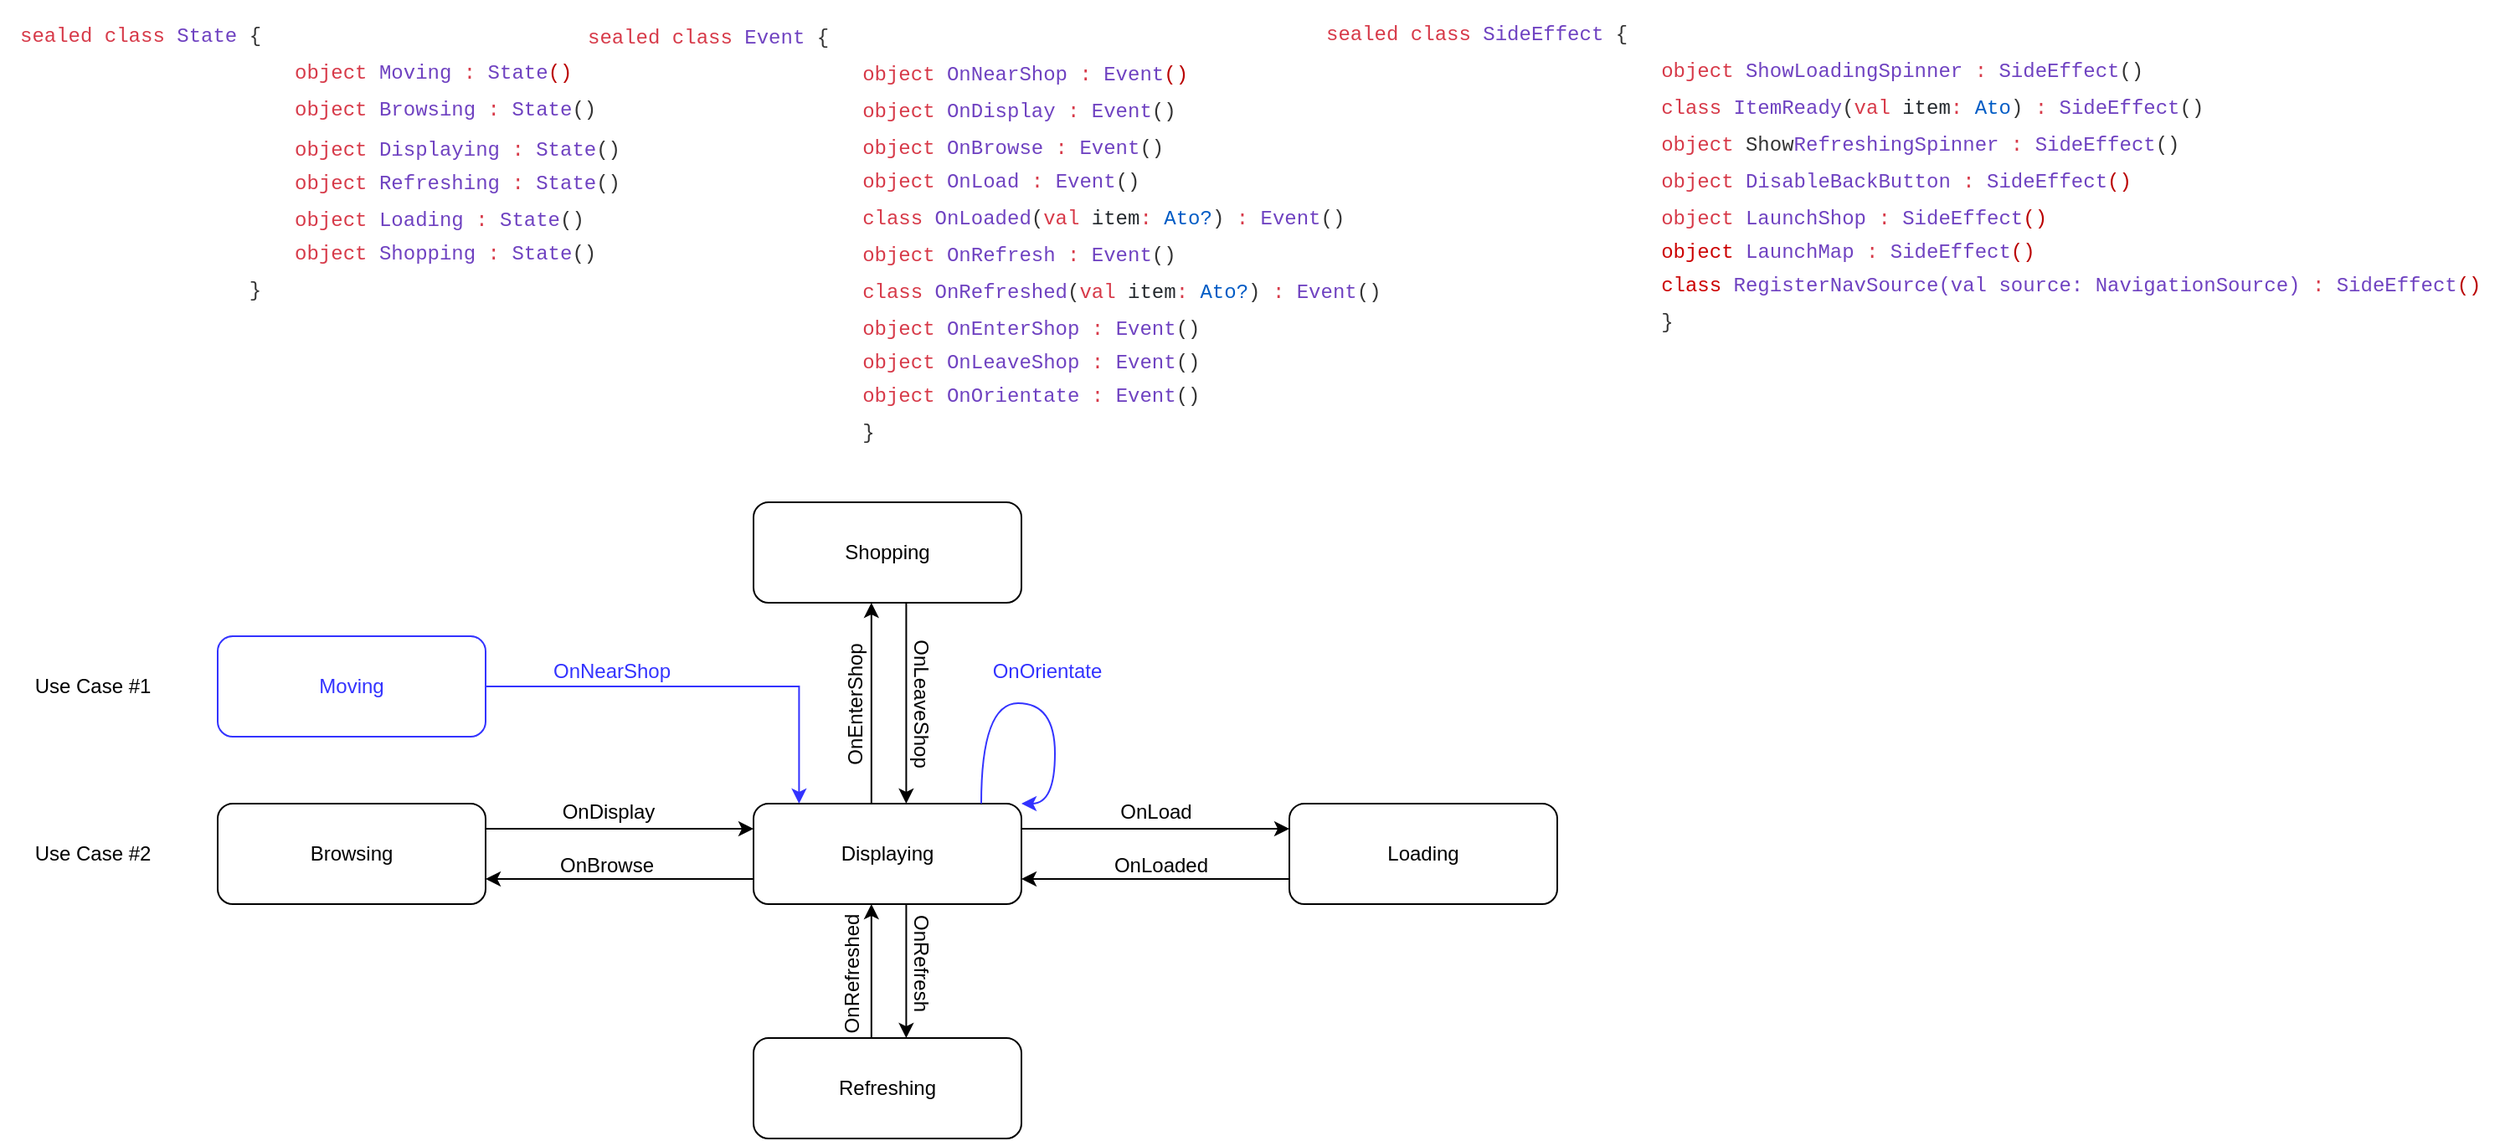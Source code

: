 <mxfile version="20.7.4" type="device"><diagram id="WcX4Ee_7H9HBR1NyKvqO" name="ItemDetails"><mxGraphModel dx="1418" dy="692" grid="1" gridSize="10" guides="1" tooltips="1" connect="1" arrows="1" fold="1" page="1" pageScale="1" pageWidth="1169" pageHeight="827" math="0" shadow="0"><root><mxCell id="0"/><mxCell id="1" parent="0"/><mxCell id="Ij5EKnr_j2hDHvzwk6an-17" style="edgeStyle=orthogonalEdgeStyle;rounded=0;orthogonalLoop=1;jettySize=auto;html=1;exitX=1;exitY=0.25;exitDx=0;exitDy=0;entryX=0;entryY=0.25;entryDx=0;entryDy=0;" parent="1" source="Ij5EKnr_j2hDHvzwk6an-3" target="Ij5EKnr_j2hDHvzwk6an-15" edge="1"><mxGeometry relative="1" as="geometry"/></mxCell><mxCell id="Ij5EKnr_j2hDHvzwk6an-34" style="edgeStyle=orthogonalEdgeStyle;rounded=0;orthogonalLoop=1;jettySize=auto;html=1;exitX=0;exitY=0.75;exitDx=0;exitDy=0;entryX=1;entryY=0.75;entryDx=0;entryDy=0;strokeColor=#000000;startArrow=none;" parent="1" source="Ij5EKnr_j2hDHvzwk6an-3" target="Ij5EKnr_j2hDHvzwk6an-5" edge="1"><mxGeometry relative="1" as="geometry"><mxPoint x="355" y="592.5" as="sourcePoint"/></mxGeometry></mxCell><mxCell id="Ij5EKnr_j2hDHvzwk6an-92" style="edgeStyle=orthogonalEdgeStyle;rounded=0;orthogonalLoop=1;jettySize=auto;html=1;exitX=0.57;exitY=1;exitDx=0;exitDy=0;exitPerimeter=0;entryX=0.57;entryY=0;entryDx=0;entryDy=0;entryPerimeter=0;strokeColor=#000000;fontColor=#CC0000;" parent="1" source="Ij5EKnr_j2hDHvzwk6an-3" target="Ij5EKnr_j2hDHvzwk6an-90" edge="1"><mxGeometry relative="1" as="geometry"/></mxCell><mxCell id="Ij5EKnr_j2hDHvzwk6an-3" value="Displaying" style="rounded=1;whiteSpace=wrap;html=1;points=[[0,0,0,0,0],[0,0.25,0,0,0],[0,0.5,0,0,0],[0,0.75,0,0,0],[0,1,0,0,0],[0.17,0,0,0,0],[0.17,1,0,0,0],[0.31,0,0,0,0],[0.31,1,0,0,0],[0.44,0,0,0,0],[0.44,1,0,0,0],[0.57,0,0,0,0],[0.57,1,0,0,0],[0.72,0,0,0,0],[0.72,1,0,0,0],[0.85,0,0,0,0],[0.85,1,0,0,0],[1,0,0,0,0],[1,0.25,0,0,0],[1,0.5,0,0,0],[1,0.75,0,0,0],[1,1,0,0,0]];" parent="1" vertex="1"><mxGeometry x="480" y="540" width="160" height="60" as="geometry"/></mxCell><mxCell id="Ij5EKnr_j2hDHvzwk6an-11" style="edgeStyle=orthogonalEdgeStyle;rounded=0;orthogonalLoop=1;jettySize=auto;html=1;exitX=1;exitY=0.5;exitDx=0;exitDy=0;entryX=0.17;entryY=0;entryDx=0;entryDy=0;entryPerimeter=0;strokeColor=#3333FF;" parent="1" source="Ij5EKnr_j2hDHvzwk6an-4" target="Ij5EKnr_j2hDHvzwk6an-3" edge="1"><mxGeometry relative="1" as="geometry"/></mxCell><mxCell id="Ij5EKnr_j2hDHvzwk6an-4" value="&lt;font color=&quot;#3333ff&quot;&gt;Moving&lt;/font&gt;" style="rounded=1;whiteSpace=wrap;html=1;strokeColor=#3333FF;" parent="1" vertex="1"><mxGeometry x="160" y="440" width="160" height="60" as="geometry"/></mxCell><mxCell id="Ij5EKnr_j2hDHvzwk6an-8" style="edgeStyle=orthogonalEdgeStyle;rounded=0;orthogonalLoop=1;jettySize=auto;html=1;exitX=1;exitY=0.25;exitDx=0;exitDy=0;entryX=0;entryY=0.25;entryDx=0;entryDy=0;" parent="1" source="Ij5EKnr_j2hDHvzwk6an-5" target="Ij5EKnr_j2hDHvzwk6an-3" edge="1"><mxGeometry relative="1" as="geometry"/></mxCell><mxCell id="Ij5EKnr_j2hDHvzwk6an-5" value="Browsing" style="rounded=1;whiteSpace=wrap;html=1;" parent="1" vertex="1"><mxGeometry x="160" y="540" width="160" height="60" as="geometry"/></mxCell><mxCell id="Ij5EKnr_j2hDHvzwk6an-9" value="OnDisplay" style="text;html=1;align=center;verticalAlign=middle;resizable=0;points=[];autosize=1;strokeColor=none;fillColor=none;" parent="1" vertex="1"><mxGeometry x="353" y="530" width="80" height="30" as="geometry"/></mxCell><mxCell id="Ij5EKnr_j2hDHvzwk6an-12" value="&lt;font color=&quot;#3333ff&quot;&gt;OnNearShop&lt;/font&gt;" style="text;html=1;align=center;verticalAlign=middle;resizable=0;points=[];autosize=1;strokeColor=none;fillColor=none;" parent="1" vertex="1"><mxGeometry x="350" y="446" width="90" height="30" as="geometry"/></mxCell><mxCell id="Ij5EKnr_j2hDHvzwk6an-21" style="edgeStyle=orthogonalEdgeStyle;rounded=0;orthogonalLoop=1;jettySize=auto;html=1;exitX=0;exitY=0.75;exitDx=0;exitDy=0;entryX=1;entryY=0.75;entryDx=0;entryDy=0;" parent="1" source="Ij5EKnr_j2hDHvzwk6an-15" target="Ij5EKnr_j2hDHvzwk6an-3" edge="1"><mxGeometry relative="1" as="geometry"/></mxCell><mxCell id="Ij5EKnr_j2hDHvzwk6an-15" value="Loading" style="rounded=1;whiteSpace=wrap;html=1;" parent="1" vertex="1"><mxGeometry x="800" y="540" width="160" height="60" as="geometry"/></mxCell><mxCell id="Ij5EKnr_j2hDHvzwk6an-37" value="OnBrowse" style="text;html=1;align=center;verticalAlign=middle;resizable=0;points=[];autosize=1;strokeColor=none;fillColor=none;" parent="1" vertex="1"><mxGeometry x="352" y="562" width="80" height="30" as="geometry"/></mxCell><mxCell id="Ij5EKnr_j2hDHvzwk6an-42" value="OnLoaded" style="text;html=1;align=center;verticalAlign=middle;resizable=0;points=[];autosize=1;strokeColor=none;fillColor=none;" parent="1" vertex="1"><mxGeometry x="683" y="562" width="80" height="30" as="geometry"/></mxCell><mxCell id="Ij5EKnr_j2hDHvzwk6an-44" value="OnLoad" style="text;html=1;align=center;verticalAlign=middle;resizable=0;points=[];autosize=1;strokeColor=none;fillColor=none;" parent="1" vertex="1"><mxGeometry x="685" y="530" width="70" height="30" as="geometry"/></mxCell><mxCell id="Ij5EKnr_j2hDHvzwk6an-46" value="OnRefresh" style="text;html=1;align=center;verticalAlign=middle;resizable=0;points=[];autosize=1;strokeColor=none;fillColor=none;rotation=90;" parent="1" vertex="1"><mxGeometry x="540" y="620" width="80" height="30" as="geometry"/></mxCell><mxCell id="Ij5EKnr_j2hDHvzwk6an-47" value="OnRefreshed" style="text;html=1;align=center;verticalAlign=middle;resizable=0;points=[];autosize=1;strokeColor=none;fillColor=none;rotation=-90;" parent="1" vertex="1"><mxGeometry x="494" y="627" width="90" height="30" as="geometry"/></mxCell><mxCell id="Ij5EKnr_j2hDHvzwk6an-62" value="Use Case #1" style="text;html=1;align=center;verticalAlign=middle;resizable=0;points=[];autosize=1;strokeColor=none;fillColor=none;" parent="1" vertex="1"><mxGeometry x="40" y="455" width="90" height="30" as="geometry"/></mxCell><mxCell id="Ij5EKnr_j2hDHvzwk6an-63" value="Use Case #2" style="text;html=1;align=center;verticalAlign=middle;resizable=0;points=[];autosize=1;strokeColor=none;fillColor=none;" parent="1" vertex="1"><mxGeometry x="40" y="555" width="90" height="30" as="geometry"/></mxCell><mxCell id="Ij5EKnr_j2hDHvzwk6an-67" value="&lt;table style=&quot;padding: 0px; margin: 0px; font-family: ui-monospace, SFMono-Regular, &amp;quot;SF Mono&amp;quot;, Menlo, Consolas, &amp;quot;Liberation Mono&amp;quot;, monospace; font-size: 12px; font-weight: 400; line-height: 1.4; color: rgb(51, 51, 51); background: var(--color-canvas-default); border: 0px; border-collapse: collapse; font-style: normal; font-variant-ligatures: normal; font-variant-caps: normal; letter-spacing: normal; orphans: 2; text-align: left; text-transform: none; widows: 2; word-spacing: 0px; -webkit-text-stroke-width: 0px; text-decoration-thickness: initial; text-decoration-style: initial; text-decoration-color: initial;&quot; data-tagsearch-path=&quot;State.kt&quot; data-tagsearch-lang=&quot;Kotlin&quot; data-paste-markdown-skip=&quot;&quot; data-tab-size=&quot;8&quot; class=&quot;highlight tab-size js-file-line-container js-code-nav-container js-tagsearch-file&quot; data-hpc=&quot;&quot;&gt;&lt;tbody&gt;&lt;tr&gt;&lt;td style=&quot;position: relative; line-height: 20px; vertical-align: top; display: table-cell; overflow: visible; font-family: ui-monospace, SFMono-Regular, &amp;quot;SF Mono&amp;quot;, Menlo, Consolas, &amp;quot;Liberation Mono&amp;quot;, monospace; font-size: 12px; overflow-wrap: anywhere; text-align: left; background: rgba(0, 0, 0, 0); border: 0px; padding-top: 4px; padding-right: 10px !important; padding-left: 10px !important; padding-bottom: 1px !important;&quot; class=&quot;blob-code blob-code-inner js-file-line&quot; id=&quot;file-state-kt-LC1&quot;&gt;&lt;span style=&quot;color: rgb(215, 58, 73); background-color: rgb(255, 255, 255);&quot; class=&quot;pl-k&quot;&gt;sealed class&lt;/span&gt;&lt;span style=&quot;color: rgb(31, 35, 40); background-color: rgb(255, 255, 255);&quot;&gt; &lt;/span&gt;&lt;span style=&quot;color: rgb(111, 66, 193); background-color: rgb(255, 255, 255);&quot; class=&quot;pl-en&quot;&gt;State&amp;nbsp;&lt;/span&gt;&lt;span style=&quot;color: var(--color-fg-default);&quot;&gt;{&lt;/span&gt;&lt;/td&gt;&lt;/tr&gt;&lt;tr style=&quot;background-color: transparent;&quot;&gt;&lt;td style=&quot;position: relative; width: 6.6px; min-width: inherit; font-family: ui-monospace, SFMono-Regular, &amp;quot;SF Mono&amp;quot;, Menlo, Consolas, &amp;quot;Liberation Mono&amp;quot;, monospace; font-size: 12px; line-height: 20px; color: var(--color-fg-subtle); text-align: right; vertical-align: top; cursor: pointer; user-select: none; background: rgba(0, 0, 0, 0); padding: 1px 10px !important;&quot; data-line-number=&quot;2&quot; class=&quot;blob-num js-line-number js-code-nav-line-number js-blob-rnum&quot; id=&quot;file-state-kt-L2&quot;&gt;&lt;/td&gt;&lt;td style=&quot;position: relative; line-height: 20px; vertical-align: top; display: table-cell; overflow: visible; font-family: ui-monospace, SFMono-Regular, &amp;quot;SF Mono&amp;quot;, Menlo, Consolas, &amp;quot;Liberation Mono&amp;quot;, monospace; font-size: 12px; overflow-wrap: anywhere; text-align: left; background: rgba(0, 0, 0, 0); border: 0px; padding: 1px 10px !important;&quot; class=&quot;blob-code blob-code-inner js-file-line&quot; id=&quot;file-state-kt-LC2&quot;&gt;&lt;span style=&quot;color: var(--color-fg-default);&quot;&gt;    &lt;span style=&quot;color: rgb(215, 58, 73);&quot; class=&quot;pl-k&quot;&gt;object&lt;/span&gt;&amp;nbsp;&lt;/span&gt;&lt;font color=&quot;#6f42c1&quot;&gt;Moving&amp;nbsp;&lt;/font&gt;&lt;span style=&quot;color: rgb(215, 58, 73);&quot; class=&quot;pl-k&quot;&gt;:&lt;/span&gt; &lt;span style=&quot;color: rgb(111, 66, 193);&quot; class=&quot;pl-en&quot;&gt;State&lt;/span&gt;&lt;font color=&quot;rgba(0, 0, 0, 0)&quot;&gt;()&lt;/font&gt;&lt;/td&gt;&lt;/tr&gt;&lt;tr&gt;&lt;td style=&quot;position: relative; width: 6.6px; min-width: inherit; font-family: ui-monospace, SFMono-Regular, &amp;quot;SF Mono&amp;quot;, Menlo, Consolas, &amp;quot;Liberation Mono&amp;quot;, monospace; font-size: 12px; line-height: 20px; color: var(--color-fg-subtle); text-align: right; vertical-align: top; cursor: pointer; user-select: none; background: rgba(0, 0, 0, 0); padding: 1px 10px !important;&quot; data-line-number=&quot;3&quot; class=&quot;blob-num js-line-number js-code-nav-line-number js-blob-rnum&quot; id=&quot;file-state-kt-L3&quot;&gt;&lt;/td&gt;&lt;td style=&quot;position: relative; line-height: 20px; vertical-align: top; display: table-cell; overflow: visible; font-family: ui-monospace, SFMono-Regular, &amp;quot;SF Mono&amp;quot;, Menlo, Consolas, &amp;quot;Liberation Mono&amp;quot;, monospace; font-size: 12px; overflow-wrap: anywhere; text-align: left; background: rgba(0, 0, 0, 0); border: 0px; padding: 1px 10px !important;&quot; class=&quot;blob-code blob-code-inner js-file-line&quot; id=&quot;file-state-kt-LC3&quot;&gt;&lt;span style=&quot;color: var(--color-fg-default);&quot;&gt;    &lt;span style=&quot;color: rgb(215, 58, 73);&quot; class=&quot;pl-k&quot;&gt;object&lt;/span&gt;&amp;nbsp;&lt;/span&gt;&lt;font color=&quot;#6f42c1&quot;&gt;Browsing&amp;nbsp;&lt;/font&gt;&lt;span style=&quot;border-color: var(--border-color); color: rgb(215, 58, 73);&quot; class=&quot;pl-k&quot;&gt;:&lt;/span&gt;&amp;nbsp;&lt;span style=&quot;border-color: var(--border-color); color: rgb(111, 66, 193);&quot; class=&quot;pl-en&quot;&gt;State&lt;/span&gt;()&lt;/td&gt;&lt;/tr&gt;&lt;tr style=&quot;background-color: transparent;&quot;&gt;&lt;td style=&quot;position: relative; width: 6.6px; min-width: inherit; font-family: ui-monospace, SFMono-Regular, &amp;quot;SF Mono&amp;quot;, Menlo, Consolas, &amp;quot;Liberation Mono&amp;quot;, monospace; font-size: 12px; line-height: 20px; color: var(--color-fg-subtle); text-align: right; vertical-align: top; cursor: pointer; user-select: none; background: rgba(0, 0, 0, 0); padding: 1px 10px !important;&quot; data-line-number=&quot;4&quot; class=&quot;blob-num js-line-number js-code-nav-line-number js-blob-rnum&quot; id=&quot;file-state-kt-L4&quot;&gt;&lt;/td&gt;&lt;td style=&quot;position: relative; line-height: 20px; vertical-align: top; display: table-cell; overflow: visible; font-family: ui-monospace, SFMono-Regular, &amp;quot;SF Mono&amp;quot;, Menlo, Consolas, &amp;quot;Liberation Mono&amp;quot;, monospace; font-size: 12px; overflow-wrap: anywhere; text-align: left; background: rgba(0, 0, 0, 0); border: 0px; padding: 1px 10px !important;&quot; class=&quot;blob-code blob-code-inner js-file-line&quot; id=&quot;file-state-kt-LC4&quot;&gt;&lt;/td&gt;&lt;/tr&gt;&lt;tr&gt;&lt;td style=&quot;position: relative; width: 6.6px; min-width: inherit; font-family: ui-monospace, SFMono-Regular, &amp;quot;SF Mono&amp;quot;, Menlo, Consolas, &amp;quot;Liberation Mono&amp;quot;, monospace; font-size: 12px; line-height: 20px; color: var(--color-fg-subtle); text-align: right; vertical-align: top; cursor: pointer; user-select: none; background: rgba(0, 0, 0, 0); padding: 1px 10px !important;&quot; data-line-number=&quot;5&quot; class=&quot;blob-num js-line-number js-code-nav-line-number js-blob-rnum&quot; id=&quot;file-state-kt-L5&quot;&gt;&lt;/td&gt;&lt;td style=&quot;position: relative; line-height: 20px; vertical-align: top; display: table-cell; overflow: visible; font-family: ui-monospace, SFMono-Regular, &amp;quot;SF Mono&amp;quot;, Menlo, Consolas, &amp;quot;Liberation Mono&amp;quot;, monospace; font-size: 12px; overflow-wrap: anywhere; text-align: left; background: rgba(0, 0, 0, 0); border: 0px; padding: 1px 10px !important;&quot; class=&quot;blob-code blob-code-inner js-file-line&quot; id=&quot;file-state-kt-LC5&quot;&gt;&lt;span style=&quot;color: var(--color-fg-default);&quot;&gt;&lt;span style=&quot;color: rgb(215, 58, 73);&quot; class=&quot;pl-k&quot;&gt;object&lt;/span&gt;&amp;nbsp;&lt;/span&gt;&lt;font color=&quot;#6f42c1&quot;&gt;Displaying&lt;/font&gt;&amp;nbsp;&lt;span style=&quot;border-color: var(--border-color); color: rgb(215, 58, 73);&quot; class=&quot;pl-k&quot;&gt;:&lt;/span&gt;&amp;nbsp;&lt;span style=&quot;border-color: var(--border-color); color: rgb(111, 66, 193);&quot; class=&quot;pl-en&quot;&gt;State&lt;/span&gt;()&lt;font color=&quot;rgba(0, 0, 0, 0)&quot;&gt;&lt;br&gt;&lt;/font&gt;&lt;span style=&quot;border-color: var(--border-color); color: rgb(215, 58, 73);&quot; class=&quot;pl-k&quot;&gt;object&lt;/span&gt;&amp;nbsp;&lt;font style=&quot;border-color: var(--border-color);&quot; color=&quot;#6f42c1&quot;&gt;Refreshing&lt;/font&gt;&amp;nbsp;&lt;span style=&quot;border-color: var(--border-color); color: rgb(215, 58, 73);&quot; class=&quot;pl-k&quot;&gt;:&lt;/span&gt;&amp;nbsp;&lt;span style=&quot;border-color: var(--border-color); color: rgb(111, 66, 193);&quot; class=&quot;pl-en&quot;&gt;State&lt;/span&gt;()&lt;font color=&quot;rgba(0, 0, 0, 0)&quot;&gt;&lt;br&gt;&lt;/font&gt;&lt;/td&gt;&lt;/tr&gt;&lt;tr style=&quot;background-color: transparent;&quot;&gt;&lt;td style=&quot;position: relative; width: 6.6px; min-width: inherit; font-family: ui-monospace, SFMono-Regular, &amp;quot;SF Mono&amp;quot;, Menlo, Consolas, &amp;quot;Liberation Mono&amp;quot;, monospace; font-size: 12px; line-height: 20px; color: var(--color-fg-subtle); text-align: right; vertical-align: top; cursor: pointer; user-select: none; background: rgba(0, 0, 0, 0); padding: 1px 10px !important;&quot; data-line-number=&quot;6&quot; class=&quot;blob-num js-line-number js-code-nav-line-number js-blob-rnum&quot; id=&quot;file-state-kt-L6&quot;&gt;&lt;/td&gt;&lt;td style=&quot;position: relative; line-height: 20px; vertical-align: top; display: table-cell; overflow: visible; font-family: ui-monospace, SFMono-Regular, &amp;quot;SF Mono&amp;quot;, Menlo, Consolas, &amp;quot;Liberation Mono&amp;quot;, monospace; font-size: 12px; overflow-wrap: anywhere; text-align: left; background: rgba(0, 0, 0, 0); border: 0px; padding: 1px 10px !important;&quot; class=&quot;blob-code blob-code-inner js-file-line&quot; id=&quot;file-state-kt-LC6&quot;&gt;    &lt;span style=&quot;&quot; class=&quot;pl-k&quot;&gt;&lt;font color=&quot;#d73a49&quot;&gt;object&lt;/font&gt;&lt;span style=&quot;color: rgb(51, 51, 51);&quot;&gt;&amp;nbsp;&lt;/span&gt;&lt;span style=&quot;color: rgb(111, 66, 193); border-color: var(--border-color);&quot; class=&quot;pl-en&quot;&gt;Loading&lt;/span&gt;&lt;span style=&quot;color: rgb(51, 51, 51);&quot;&gt;&amp;nbsp;&lt;/span&gt;&lt;span style=&quot;color: rgb(215, 58, 73); border-color: var(--border-color);&quot; class=&quot;pl-k&quot;&gt;:&lt;/span&gt;&lt;span style=&quot;color: rgb(51, 51, 51);&quot;&gt;&amp;nbsp;&lt;/span&gt;&lt;span style=&quot;color: rgb(111, 66, 193); border-color: var(--border-color);&quot; class=&quot;pl-en&quot;&gt;State&lt;/span&gt;&lt;span style=&quot;color: rgb(51, 51, 51);&quot;&gt;()&lt;br&gt;&lt;/span&gt;&lt;font color=&quot;#d73a49&quot;&gt;object&lt;/font&gt;&lt;span style=&quot;color: rgb(51, 51, 51);&quot;&gt;&amp;nbsp;&lt;/span&gt;&lt;font color=&quot;#6f42c1&quot;&gt;Shopping&amp;nbsp;&lt;/font&gt;&lt;span style=&quot;color: rgb(215, 58, 73); border-color: var(--border-color);&quot; class=&quot;pl-k&quot;&gt;:&lt;/span&gt;&lt;span style=&quot;color: rgb(51, 51, 51);&quot;&gt;&amp;nbsp;&lt;/span&gt;&lt;span style=&quot;color: rgb(111, 66, 193); border-color: var(--border-color);&quot; class=&quot;pl-en&quot;&gt;State&lt;/span&gt;&lt;span style=&quot;color: rgb(51, 51, 51);&quot;&gt;()&lt;/span&gt;&lt;br&gt;&lt;/span&gt;&lt;/td&gt;&lt;/tr&gt;&lt;tr&gt;&lt;td style=&quot;position: relative; width: 6.6px; min-width: inherit; font-family: ui-monospace, SFMono-Regular, &amp;quot;SF Mono&amp;quot;, Menlo, Consolas, &amp;quot;Liberation Mono&amp;quot;, monospace; font-size: 12px; line-height: 20px; color: var(--color-fg-subtle); text-align: right; vertical-align: top; cursor: pointer; user-select: none; background: rgba(0, 0, 0, 0); padding: 1px 10px !important;&quot; data-line-number=&quot;7&quot; class=&quot;blob-num js-line-number js-code-nav-line-number js-blob-rnum&quot; id=&quot;file-state-kt-L7&quot;&gt;}&lt;/td&gt;&lt;td style=&quot;position: relative; line-height: 20px; vertical-align: top; display: table-cell; overflow: visible; font-family: ui-monospace, SFMono-Regular, &amp;quot;SF Mono&amp;quot;, Menlo, Consolas, &amp;quot;Liberation Mono&amp;quot;, monospace; font-size: 12px; color: var(--color-fg-default); overflow-wrap: anywhere; text-align: left; background: rgba(0, 0, 0, 0); border: 0px; padding: 1px 10px !important;&quot; class=&quot;blob-code blob-code-inner js-file-line&quot; id=&quot;file-state-kt-LC7&quot;&gt;&lt;br&gt;&lt;/td&gt;&lt;/tr&gt;&lt;/tbody&gt;&lt;/table&gt;" style="text;html=1;" parent="1" vertex="1"><mxGeometry x="30" y="61" width="380" height="209" as="geometry"/></mxCell><mxCell id="Ij5EKnr_j2hDHvzwk6an-76" value="&lt;table style=&quot;padding: 0px; margin: 0px; font-family: ui-monospace, SFMono-Regular, &amp;quot;SF Mono&amp;quot;, Menlo, Consolas, &amp;quot;Liberation Mono&amp;quot;, monospace; font-size: 12px; font-weight: 400; line-height: 1.4; color: rgb(51, 51, 51); background: var(--color-canvas-default); border: 0px; border-collapse: collapse; font-style: normal; font-variant-ligatures: normal; font-variant-caps: normal; letter-spacing: normal; orphans: 2; text-align: left; text-transform: none; widows: 2; word-spacing: 0px; -webkit-text-stroke-width: 0px; text-decoration-thickness: initial; text-decoration-style: initial; text-decoration-color: initial;&quot; data-tagsearch-path=&quot;Events.kt&quot; data-tagsearch-lang=&quot;Kotlin&quot; data-paste-markdown-skip=&quot;&quot; data-tab-size=&quot;8&quot; class=&quot;highlight tab-size js-file-line-container js-code-nav-container js-tagsearch-file&quot; data-hpc=&quot;&quot;&gt;&lt;tbody&gt;&lt;tr&gt;&lt;td style=&quot;position: relative; line-height: 20px; vertical-align: top; display: table-cell; overflow: visible; font-family: ui-monospace, SFMono-Regular, &amp;quot;SF Mono&amp;quot;, Menlo, Consolas, &amp;quot;Liberation Mono&amp;quot;, monospace; font-size: 12px; color: var(--color-fg-default); overflow-wrap: anywhere; text-align: left; background: rgba(0, 0, 0, 0); border: 0px; padding-top: 4px; padding-right: 10px !important; padding-left: 10px !important; padding-bottom: 1px !important;&quot; class=&quot;blob-code blob-code-inner js-file-line&quot; id=&quot;file-events-kt-LC1&quot;&gt;&lt;span style=&quot;color: rgb(215, 58, 73);&quot; class=&quot;pl-k&quot;&gt;sealed&lt;/span&gt; &lt;span style=&quot;color: rgb(215, 58, 73);&quot; class=&quot;pl-k&quot;&gt;class&lt;/span&gt; &lt;span style=&quot;color: rgb(111, 66, 193);&quot; class=&quot;pl-en&quot;&gt;Event&lt;/span&gt; {&lt;/td&gt;&lt;/tr&gt;&lt;tr style=&quot;background-color: transparent;&quot;&gt;&lt;td style=&quot;position: relative; width: 6.6px; min-width: inherit; font-family: ui-monospace, SFMono-Regular, &amp;quot;SF Mono&amp;quot;, Menlo, Consolas, &amp;quot;Liberation Mono&amp;quot;, monospace; font-size: 12px; line-height: 20px; color: var(--color-fg-subtle); text-align: right; vertical-align: top; cursor: pointer; user-select: none; background: rgba(0, 0, 0, 0); padding: 1px 10px !important;&quot; data-line-number=&quot;2&quot; class=&quot;blob-num js-line-number js-code-nav-line-number js-blob-rnum&quot; id=&quot;file-events-kt-L2&quot;&gt;&lt;/td&gt;&lt;td style=&quot;position: relative; line-height: 20px; vertical-align: top; display: table-cell; overflow: visible; font-family: ui-monospace, SFMono-Regular, &amp;quot;SF Mono&amp;quot;, Menlo, Consolas, &amp;quot;Liberation Mono&amp;quot;, monospace; font-size: 12px; overflow-wrap: anywhere; text-align: left; background: rgba(0, 0, 0, 0); border: 0px; padding: 1px 10px !important;&quot; class=&quot;blob-code blob-code-inner js-file-line&quot; id=&quot;file-events-kt-LC2&quot;&gt;&lt;span style=&quot;color: var(--color-fg-default);&quot;&gt;    &lt;span style=&quot;color: rgb(215, 58, 73);&quot; class=&quot;pl-k&quot;&gt;object&lt;/span&gt;&amp;nbsp;&lt;/span&gt;&lt;font color=&quot;#6f42c1&quot;&gt;OnNearShop&amp;nbsp;&lt;/font&gt;&lt;span style=&quot;color: rgb(215, 58, 73);&quot; class=&quot;pl-k&quot;&gt;:&lt;/span&gt; &lt;span style=&quot;color: rgb(111, 66, 193);&quot; class=&quot;pl-en&quot;&gt;Event&lt;/span&gt;&lt;font color=&quot;rgba(0, 0, 0, 0)&quot;&gt;() &lt;/font&gt;&lt;/td&gt;&lt;/tr&gt;&lt;tr&gt;&lt;td style=&quot;position: relative; width: 6.6px; min-width: inherit; font-family: ui-monospace, SFMono-Regular, &amp;quot;SF Mono&amp;quot;, Menlo, Consolas, &amp;quot;Liberation Mono&amp;quot;, monospace; font-size: 12px; line-height: 20px; color: var(--color-fg-subtle); text-align: right; vertical-align: top; cursor: pointer; user-select: none; background: rgba(0, 0, 0, 0); padding: 1px 10px !important;&quot; data-line-number=&quot;3&quot; class=&quot;blob-num js-line-number js-code-nav-line-number js-blob-rnum&quot; id=&quot;file-events-kt-L3&quot;&gt;&lt;/td&gt;&lt;td style=&quot;position: relative; line-height: 20px; vertical-align: top; display: table-cell; overflow: visible; font-family: ui-monospace, SFMono-Regular, &amp;quot;SF Mono&amp;quot;, Menlo, Consolas, &amp;quot;Liberation Mono&amp;quot;, monospace; font-size: 12px; overflow-wrap: anywhere; text-align: left; background: rgba(0, 0, 0, 0); border: 0px; padding: 1px 10px !important;&quot; class=&quot;blob-code blob-code-inner js-file-line&quot; id=&quot;file-events-kt-LC3&quot;&gt;&lt;span style=&quot;&quot; class=&quot;pl-en&quot;&gt;&lt;font color=&quot;#d73a49&quot;&gt;object&amp;nbsp;&lt;/font&gt;&lt;/span&gt;&lt;span style=&quot;color: rgb(111, 66, 193);&quot; class=&quot;pl-en&quot;&gt;OnDisplay&lt;/span&gt;&amp;nbsp;&lt;span style=&quot;border-color: var(--border-color); color: rgb(215, 58, 73);&quot; class=&quot;pl-k&quot;&gt;:&lt;/span&gt;&amp;nbsp;&lt;span style=&quot;border-color: var(--border-color); color: rgb(111, 66, 193);&quot; class=&quot;pl-en&quot;&gt;Event&lt;/span&gt;()&lt;/td&gt;&lt;/tr&gt;&lt;tr style=&quot;background-color: transparent;&quot;&gt;&lt;td style=&quot;position: relative; width: 6.6px; min-width: inherit; font-family: ui-monospace, SFMono-Regular, &amp;quot;SF Mono&amp;quot;, Menlo, Consolas, &amp;quot;Liberation Mono&amp;quot;, monospace; font-size: 12px; line-height: 20px; color: var(--color-fg-subtle); text-align: right; vertical-align: top; cursor: pointer; user-select: none; background: rgba(0, 0, 0, 0); padding: 1px 10px !important;&quot; data-line-number=&quot;4&quot; class=&quot;blob-num js-line-number js-code-nav-line-number js-blob-rnum&quot; id=&quot;file-events-kt-L4&quot;&gt;&lt;/td&gt;&lt;td style=&quot;position: relative; line-height: 20px; vertical-align: top; display: table-cell; overflow: visible; font-family: ui-monospace, SFMono-Regular, &amp;quot;SF Mono&amp;quot;, Menlo, Consolas, &amp;quot;Liberation Mono&amp;quot;, monospace; font-size: 12px; color: var(--color-fg-default); overflow-wrap: anywhere; text-align: left; background: rgba(0, 0, 0, 0); border: 0px; padding: 1px 10px !important;&quot; class=&quot;blob-code blob-code-inner js-file-line&quot; id=&quot;file-events-kt-LC4&quot;&gt;    &lt;span style=&quot;color: rgb(215, 58, 73);&quot; class=&quot;pl-k&quot;&gt;object&lt;span style=&quot;border-color: var(--border-color); color: rgb(51, 51, 51);&quot;&gt;&amp;nbsp;&lt;/span&gt;&lt;span style=&quot;border-color: var(--border-color); color: rgb(111, 66, 193);&quot; class=&quot;pl-en&quot;&gt;OnBrowse&lt;/span&gt;&lt;span style=&quot;border-color: var(--border-color); color: rgb(51, 51, 51);&quot;&gt;&amp;nbsp;&lt;/span&gt;&lt;span style=&quot;border-color: var(--border-color);&quot; class=&quot;pl-k&quot;&gt;:&lt;/span&gt;&lt;span style=&quot;border-color: var(--border-color); color: rgb(51, 51, 51);&quot;&gt;&amp;nbsp;&lt;/span&gt;&lt;span style=&quot;border-color: var(--border-color); color: rgb(111, 66, 193);&quot; class=&quot;pl-en&quot;&gt;Event&lt;/span&gt;&lt;span style=&quot;border-color: var(--border-color); color: rgb(51, 51, 51);&quot;&gt;()&lt;/span&gt;&lt;br&gt;object&lt;/span&gt; &lt;span style=&quot;color: rgb(111, 66, 193);&quot; class=&quot;pl-en&quot;&gt;OnLoad&lt;/span&gt; &lt;span style=&quot;color: rgb(215, 58, 73);&quot; class=&quot;pl-k&quot;&gt;:&lt;/span&gt; &lt;span style=&quot;color: rgb(111, 66, 193);&quot; class=&quot;pl-en&quot;&gt;Event&lt;/span&gt;()  &lt;/td&gt;&lt;/tr&gt;&lt;tr&gt;&lt;td style=&quot;position: relative; width: 6.6px; min-width: inherit; font-family: ui-monospace, SFMono-Regular, &amp;quot;SF Mono&amp;quot;, Menlo, Consolas, &amp;quot;Liberation Mono&amp;quot;, monospace; font-size: 12px; line-height: 20px; color: var(--color-fg-subtle); text-align: right; vertical-align: top; cursor: pointer; user-select: none; background: rgba(0, 0, 0, 0); padding: 1px 10px !important;&quot; data-line-number=&quot;5&quot; class=&quot;blob-num js-line-number js-code-nav-line-number js-blob-rnum&quot; id=&quot;file-events-kt-L5&quot;&gt;&lt;/td&gt;&lt;td style=&quot;position: relative; line-height: 20px; vertical-align: top; display: table-cell; overflow: visible; font-family: ui-monospace, SFMono-Regular, &amp;quot;SF Mono&amp;quot;, Menlo, Consolas, &amp;quot;Liberation Mono&amp;quot;, monospace; font-size: 12px; overflow-wrap: anywhere; text-align: left; background: rgba(0, 0, 0, 0); border: 0px; padding: 1px 10px !important; color: var(--color-fg-default);&quot; class=&quot;blob-code blob-code-inner js-file-line&quot; id=&quot;file-events-kt-LC5&quot;&gt;    &lt;span style=&quot;color: rgb(215, 58, 73);&quot; class=&quot;pl-k&quot;&gt;class&lt;/span&gt; &lt;span style=&quot;color: rgb(111, 66, 193);&quot; class=&quot;pl-en&quot;&gt;OnLoaded&lt;/span&gt;(&lt;span style=&quot;border-color: var(--border-color); color: rgb(215, 58, 73);&quot; class=&quot;pl-k&quot;&gt;val&lt;/span&gt;&amp;nbsp;&lt;span style=&quot;border-color: var(--border-color); color: rgb(36, 41, 46);&quot; class=&quot;pl-smi&quot;&gt;item&lt;/span&gt;&lt;span style=&quot;border-color: var(--border-color); color: rgb(215, 58, 73);&quot; class=&quot;pl-k&quot;&gt;:&lt;/span&gt;&amp;nbsp;&lt;span style=&quot;border-color: var(--border-color); color: rgb(0, 92, 197);&quot; class=&quot;pl-c1&quot;&gt;Ato?&lt;/span&gt;)&amp;nbsp;&lt;span style=&quot;border-color: var(--border-color); color: rgb(215, 58, 73);&quot; class=&quot;pl-k&quot;&gt;:&lt;/span&gt;&amp;nbsp;&lt;span style=&quot;border-color: var(--border-color); color: rgb(111, 66, 193);&quot; class=&quot;pl-en&quot;&gt;Event&lt;/span&gt;()&lt;/td&gt;&lt;/tr&gt;&lt;tr style=&quot;background-color: transparent;&quot;&gt;&lt;td style=&quot;position: relative; width: 6.6px; min-width: inherit; font-family: ui-monospace, SFMono-Regular, &amp;quot;SF Mono&amp;quot;, Menlo, Consolas, &amp;quot;Liberation Mono&amp;quot;, monospace; font-size: 12px; line-height: 20px; color: var(--color-fg-subtle); text-align: right; vertical-align: top; cursor: pointer; user-select: none; background: rgba(0, 0, 0, 0); padding: 1px 10px !important;&quot; data-line-number=&quot;6&quot; class=&quot;blob-num js-line-number js-code-nav-line-number js-blob-rnum&quot; id=&quot;file-events-kt-L6&quot;&gt;&lt;/td&gt;&lt;td style=&quot;position: relative; line-height: 20px; vertical-align: top; display: table-cell; overflow: visible; font-family: ui-monospace, SFMono-Regular, &amp;quot;SF Mono&amp;quot;, Menlo, Consolas, &amp;quot;Liberation Mono&amp;quot;, monospace; font-size: 12px; color: var(--color-fg-default); overflow-wrap: anywhere; text-align: left; background: rgba(0, 0, 0, 0); border: 0px; padding: 1px 10px !important;&quot; class=&quot;blob-code blob-code-inner js-file-line&quot; id=&quot;file-events-kt-LC6&quot;&gt;    &lt;span style=&quot;color: rgb(215, 58, 73);&quot; class=&quot;pl-k&quot;&gt;object&lt;/span&gt; &lt;span style=&quot;color: rgb(111, 66, 193);&quot; class=&quot;pl-en&quot;&gt;OnRefresh&lt;/span&gt;&amp;nbsp;&lt;span style=&quot;border-color: var(--border-color); color: rgb(215, 58, 73);&quot; class=&quot;pl-k&quot;&gt;:&lt;/span&gt;&amp;nbsp;&lt;span style=&quot;border-color: var(--border-color); color: rgb(111, 66, 193);&quot; class=&quot;pl-en&quot;&gt;Event&lt;/span&gt;()&lt;/td&gt;&lt;/tr&gt;&lt;tr&gt;&lt;td style=&quot;position: relative; width: 6.6px; min-width: inherit; font-family: ui-monospace, SFMono-Regular, &amp;quot;SF Mono&amp;quot;, Menlo, Consolas, &amp;quot;Liberation Mono&amp;quot;, monospace; font-size: 12px; line-height: 20px; color: var(--color-fg-subtle); text-align: right; vertical-align: top; cursor: pointer; user-select: none; background: rgba(0, 0, 0, 0); padding: 1px 10px !important;&quot; data-line-number=&quot;7&quot; class=&quot;blob-num js-line-number js-code-nav-line-number js-blob-rnum&quot; id=&quot;file-events-kt-L7&quot;&gt;&lt;/td&gt;&lt;td style=&quot;position: relative; line-height: 20px; vertical-align: top; display: table-cell; overflow: visible; font-family: ui-monospace, SFMono-Regular, &amp;quot;SF Mono&amp;quot;, Menlo, Consolas, &amp;quot;Liberation Mono&amp;quot;, monospace; font-size: 12px; color: var(--color-fg-default); overflow-wrap: anywhere; text-align: left; background: rgba(0, 0, 0, 0); border: 0px; padding: 1px 10px !important;&quot; class=&quot;blob-code blob-code-inner js-file-line&quot; id=&quot;file-events-kt-LC7&quot;&gt;    &lt;span style=&quot;color: rgb(215, 58, 73);&quot; class=&quot;pl-k&quot;&gt;class&lt;/span&gt; &lt;span style=&quot;color: rgb(111, 66, 193);&quot; class=&quot;pl-en&quot;&gt;OnRefreshed&lt;/span&gt;(&lt;span style=&quot;border-color: var(--border-color); color: rgb(215, 58, 73);&quot; class=&quot;pl-k&quot;&gt;val&lt;/span&gt;&amp;nbsp;&lt;span style=&quot;border-color: var(--border-color); color: rgb(36, 41, 46);&quot; class=&quot;pl-smi&quot;&gt;item&lt;/span&gt;&lt;span style=&quot;border-color: var(--border-color); color: rgb(215, 58, 73);&quot; class=&quot;pl-k&quot;&gt;:&lt;/span&gt;&amp;nbsp;&lt;span style=&quot;border-color: var(--border-color); color: rgb(0, 92, 197);&quot; class=&quot;pl-c1&quot;&gt;Ato?&lt;/span&gt;)&amp;nbsp;&lt;span style=&quot;border-color: var(--border-color); color: rgb(215, 58, 73);&quot; class=&quot;pl-k&quot;&gt;:&lt;/span&gt;&amp;nbsp;&lt;span style=&quot;border-color: var(--border-color); color: rgb(111, 66, 193);&quot; class=&quot;pl-en&quot;&gt;Event&lt;/span&gt;()&lt;/td&gt;&lt;/tr&gt;&lt;tr style=&quot;background-color: transparent;&quot;&gt;&lt;td style=&quot;position: relative; width: 6.6px; min-width: inherit; font-family: ui-monospace, SFMono-Regular, &amp;quot;SF Mono&amp;quot;, Menlo, Consolas, &amp;quot;Liberation Mono&amp;quot;, monospace; font-size: 12px; line-height: 20px; color: var(--color-fg-subtle); text-align: right; vertical-align: top; cursor: pointer; user-select: none; background: rgba(0, 0, 0, 0); padding: 1px 10px !important;&quot; data-line-number=&quot;8&quot; class=&quot;blob-num js-line-number js-code-nav-line-number js-blob-rnum&quot; id=&quot;file-events-kt-L8&quot;&gt;&lt;/td&gt;&lt;td style=&quot;position: relative; line-height: 20px; vertical-align: top; display: table-cell; overflow: visible; font-family: ui-monospace, SFMono-Regular, &amp;quot;SF Mono&amp;quot;, Menlo, Consolas, &amp;quot;Liberation Mono&amp;quot;, monospace; font-size: 12px; overflow-wrap: anywhere; text-align: left; background: rgba(0, 0, 0, 0); border: 0px; padding: 1px 10px !important;&quot; class=&quot;blob-code blob-code-inner js-file-line&quot; id=&quot;file-events-kt-LC8&quot;&gt;&lt;span style=&quot;color: rgb(215, 58, 73);&quot; class=&quot;pl-k&quot;&gt;object&lt;span style=&quot;border-color: var(--border-color); color: rgb(51, 51, 51);&quot;&gt;&amp;nbsp;&lt;/span&gt;&lt;span style=&quot;border-color: var(--border-color); color: rgb(111, 66, 193);&quot; class=&quot;pl-en&quot;&gt;OnEnterShop&lt;/span&gt;&lt;span style=&quot;border-color: var(--border-color); color: rgb(51, 51, 51);&quot;&gt;&amp;nbsp;&lt;/span&gt;&lt;span style=&quot;border-color: var(--border-color);&quot; class=&quot;pl-k&quot;&gt;:&lt;/span&gt;&lt;span style=&quot;border-color: var(--border-color); color: rgb(51, 51, 51);&quot;&gt;&amp;nbsp;&lt;/span&gt;&lt;span style=&quot;border-color: var(--border-color); color: rgb(111, 66, 193);&quot; class=&quot;pl-en&quot;&gt;Event&lt;/span&gt;&lt;span style=&quot;border-color: var(--border-color); color: rgb(51, 51, 51);&quot;&gt;()&lt;br style=&quot;border-color: var(--border-color);&quot;&gt;&lt;/span&gt;object&lt;span style=&quot;border-color: var(--border-color); color: rgb(51, 51, 51);&quot;&gt;&amp;nbsp;&lt;/span&gt;&lt;span style=&quot;border-color: var(--border-color); color: rgb(111, 66, 193);&quot; class=&quot;pl-en&quot;&gt;OnLeaveShop&lt;/span&gt;&lt;span style=&quot;border-color: var(--border-color); color: rgb(51, 51, 51);&quot;&gt;&amp;nbsp;&lt;/span&gt;&lt;span style=&quot;border-color: var(--border-color);&quot; class=&quot;pl-k&quot;&gt;:&lt;/span&gt;&lt;span style=&quot;border-color: var(--border-color); color: rgb(51, 51, 51);&quot;&gt;&amp;nbsp;&lt;/span&gt;&lt;span style=&quot;border-color: var(--border-color); color: rgb(111, 66, 193);&quot; class=&quot;pl-en&quot;&gt;Event&lt;/span&gt;&lt;span style=&quot;border-color: var(--border-color); color: rgb(51, 51, 51);&quot;&gt;()&lt;br style=&quot;border-color: var(--border-color);&quot;&gt;&lt;/span&gt;object&lt;span style=&quot;border-color: var(--border-color); color: rgb(51, 51, 51);&quot;&gt;&amp;nbsp;&lt;/span&gt;&lt;span style=&quot;border-color: var(--border-color); color: rgb(111, 66, 193);&quot; class=&quot;pl-en&quot;&gt;OnOrientate&lt;/span&gt;&lt;span style=&quot;border-color: var(--border-color); color: rgb(51, 51, 51);&quot;&gt;&amp;nbsp;&lt;/span&gt;&lt;span style=&quot;border-color: var(--border-color);&quot; class=&quot;pl-k&quot;&gt;:&lt;/span&gt;&lt;span style=&quot;border-color: var(--border-color); color: rgb(51, 51, 51);&quot;&gt;&amp;nbsp;&lt;/span&gt;&lt;span style=&quot;border-color: var(--border-color); color: rgb(111, 66, 193);&quot; class=&quot;pl-en&quot;&gt;Event&lt;/span&gt;&lt;span style=&quot;border-color: var(--border-color); color: rgb(51, 51, 51);&quot;&gt;()&lt;/span&gt;&lt;br&gt;&lt;/span&gt;&lt;/td&gt;&lt;/tr&gt;&lt;tr&gt;&lt;td style=&quot;position: relative; width: 6.6px; min-width: inherit; font-family: ui-monospace, SFMono-Regular, &amp;quot;SF Mono&amp;quot;, Menlo, Consolas, &amp;quot;Liberation Mono&amp;quot;, monospace; font-size: 12px; line-height: 20px; color: var(--color-fg-subtle); text-align: right; vertical-align: top; cursor: pointer; user-select: none; background: rgba(0, 0, 0, 0); padding: 1px 10px !important;&quot; data-line-number=&quot;9&quot; class=&quot;blob-num js-line-number js-code-nav-line-number js-blob-rnum&quot; id=&quot;file-events-kt-L9&quot;&gt;&lt;/td&gt;&lt;td style=&quot;position: relative; line-height: 20px; vertical-align: top; display: table-cell; overflow: visible; font-family: ui-monospace, SFMono-Regular, &amp;quot;SF Mono&amp;quot;, Menlo, Consolas, &amp;quot;Liberation Mono&amp;quot;, monospace; font-size: 12px; color: var(--color-fg-default); overflow-wrap: anywhere; text-align: left; background: rgba(0, 0, 0, 0); border: 0px; padding: 1px 10px !important;&quot; class=&quot;blob-code blob-code-inner js-file-line&quot; id=&quot;file-events-kt-LC9&quot;&gt;}&lt;/td&gt;&lt;/tr&gt;&lt;/tbody&gt;&lt;/table&gt;" style="text;html=1;" parent="1" vertex="1"><mxGeometry x="369" y="62" width="480" height="278" as="geometry"/></mxCell><mxCell id="Ij5EKnr_j2hDHvzwk6an-77" value="&lt;table style=&quot;padding: 0px; margin: 0px; font-family: ui-monospace, SFMono-Regular, &amp;quot;SF Mono&amp;quot;, Menlo, Consolas, &amp;quot;Liberation Mono&amp;quot;, monospace; font-size: 12px; font-weight: 400; line-height: 1.4; color: rgb(51, 51, 51); background: var(--color-canvas-default); border: 0px; border-collapse: collapse; font-style: normal; font-variant-ligatures: normal; font-variant-caps: normal; letter-spacing: normal; orphans: 2; text-align: left; text-transform: none; widows: 2; word-spacing: 0px; -webkit-text-stroke-width: 0px; text-decoration-thickness: initial; text-decoration-style: initial; text-decoration-color: initial;&quot; data-tagsearch-path=&quot;SideEffect.kt&quot; data-tagsearch-lang=&quot;Kotlin&quot; data-paste-markdown-skip=&quot;&quot; data-tab-size=&quot;8&quot; class=&quot;highlight tab-size js-file-line-container js-code-nav-container js-tagsearch-file&quot; data-hpc=&quot;&quot;&gt;&lt;tbody&gt;&lt;tr&gt;&lt;td style=&quot;position: relative; line-height: 20px; vertical-align: top; display: table-cell; overflow: visible; font-family: ui-monospace, SFMono-Regular, &amp;quot;SF Mono&amp;quot;, Menlo, Consolas, &amp;quot;Liberation Mono&amp;quot;, monospace; font-size: 12px; color: var(--color-fg-default); overflow-wrap: anywhere; text-align: left; background: rgba(0, 0, 0, 0); border: 0px; padding-top: 4px; padding-right: 10px !important; padding-left: 10px !important; padding-bottom: 1px !important;&quot; class=&quot;blob-code blob-code-inner js-file-line&quot; id=&quot;file-sideeffect-kt-LC1&quot;&gt;&lt;span style=&quot;color: rgb(215, 58, 73);&quot; class=&quot;pl-k&quot;&gt;sealed&lt;/span&gt; &lt;span style=&quot;color: rgb(215, 58, 73);&quot; class=&quot;pl-k&quot;&gt;class&lt;/span&gt; &lt;span style=&quot;color: rgb(111, 66, 193);&quot; class=&quot;pl-en&quot;&gt;SideEffect&lt;/span&gt; {&lt;/td&gt;&lt;/tr&gt;&lt;tr style=&quot;background-color: transparent;&quot;&gt;&lt;td style=&quot;position: relative; width: 6.6px; min-width: inherit; font-family: ui-monospace, SFMono-Regular, &amp;quot;SF Mono&amp;quot;, Menlo, Consolas, &amp;quot;Liberation Mono&amp;quot;, monospace; font-size: 12px; line-height: 20px; color: var(--color-fg-subtle); text-align: right; vertical-align: top; cursor: pointer; user-select: none; background: rgba(0, 0, 0, 0); padding: 1px 10px !important;&quot; data-line-number=&quot;2&quot; class=&quot;blob-num js-line-number js-code-nav-line-number js-blob-rnum&quot; id=&quot;file-sideeffect-kt-L2&quot;&gt;&lt;/td&gt;&lt;td style=&quot;position: relative; line-height: 20px; vertical-align: top; display: table-cell; overflow: visible; font-family: ui-monospace, SFMono-Regular, &amp;quot;SF Mono&amp;quot;, Menlo, Consolas, &amp;quot;Liberation Mono&amp;quot;, monospace; font-size: 12px; color: var(--color-fg-default); overflow-wrap: anywhere; text-align: left; background: rgba(0, 0, 0, 0); border: 0px; padding: 1px 10px !important;&quot; class=&quot;blob-code blob-code-inner js-file-line&quot; id=&quot;file-sideeffect-kt-LC2&quot;&gt;    &lt;span style=&quot;color: rgb(215, 58, 73);&quot; class=&quot;pl-k&quot;&gt;object&lt;/span&gt; &lt;span style=&quot;color: rgb(111, 66, 193);&quot; class=&quot;pl-en&quot;&gt;ShowLoadingSpinner&lt;/span&gt;&amp;nbsp;&lt;span style=&quot;color: rgb(215, 58, 73);&quot; class=&quot;pl-k&quot;&gt;:&lt;/span&gt; &lt;span style=&quot;color: rgb(111, 66, 193);&quot; class=&quot;pl-en&quot;&gt;SideEffect&lt;/span&gt;()&lt;/td&gt;&lt;/tr&gt;&lt;tr&gt;&lt;td style=&quot;position: relative; width: 6.6px; min-width: inherit; font-family: ui-monospace, SFMono-Regular, &amp;quot;SF Mono&amp;quot;, Menlo, Consolas, &amp;quot;Liberation Mono&amp;quot;, monospace; font-size: 12px; line-height: 20px; color: var(--color-fg-subtle); text-align: right; vertical-align: top; cursor: pointer; user-select: none; background: rgba(0, 0, 0, 0); padding: 1px 10px !important;&quot; data-line-number=&quot;3&quot; class=&quot;blob-num js-line-number js-code-nav-line-number js-blob-rnum&quot; id=&quot;file-sideeffect-kt-L3&quot;&gt;&lt;/td&gt;&lt;td style=&quot;position: relative; line-height: 20px; vertical-align: top; display: table-cell; overflow: visible; font-family: ui-monospace, SFMono-Regular, &amp;quot;SF Mono&amp;quot;, Menlo, Consolas, &amp;quot;Liberation Mono&amp;quot;, monospace; font-size: 12px; color: var(--color-fg-default); overflow-wrap: anywhere; text-align: left; background: rgba(0, 0, 0, 0); border: 0px; padding: 1px 10px !important;&quot; class=&quot;blob-code blob-code-inner js-file-line&quot; id=&quot;file-sideeffect-kt-LC3&quot;&gt;    &lt;span style=&quot;color: rgb(215, 58, 73);&quot; class=&quot;pl-k&quot;&gt;class&lt;/span&gt; &lt;span style=&quot;color: rgb(111, 66, 193);&quot; class=&quot;pl-en&quot;&gt;ItemReady&lt;/span&gt;(&lt;span style=&quot;color: rgb(215, 58, 73);&quot; class=&quot;pl-k&quot;&gt;val&lt;/span&gt; &lt;span style=&quot;color: rgb(36, 41, 46);&quot; class=&quot;pl-smi&quot;&gt;item&lt;/span&gt;&lt;span style=&quot;color: rgb(215, 58, 73);&quot; class=&quot;pl-k&quot;&gt;:&lt;/span&gt; &lt;span style=&quot;color: rgb(0, 92, 197);&quot; class=&quot;pl-c1&quot;&gt;Ato&lt;/span&gt;)&amp;nbsp;&lt;span style=&quot;border-color: var(--border-color); color: rgb(215, 58, 73);&quot; class=&quot;pl-k&quot;&gt;:&lt;/span&gt;&amp;nbsp;&lt;span style=&quot;border-color: var(--border-color); color: rgb(111, 66, 193);&quot; class=&quot;pl-en&quot;&gt;SideEffect&lt;/span&gt;()&lt;/td&gt;&lt;/tr&gt;&lt;tr style=&quot;background-color: transparent;&quot;&gt;&lt;td style=&quot;position: relative; width: 6.6px; min-width: inherit; font-family: ui-monospace, SFMono-Regular, &amp;quot;SF Mono&amp;quot;, Menlo, Consolas, &amp;quot;Liberation Mono&amp;quot;, monospace; font-size: 12px; line-height: 20px; color: var(--color-fg-subtle); text-align: right; vertical-align: top; cursor: pointer; user-select: none; background: rgba(0, 0, 0, 0); padding: 1px 10px !important;&quot; data-line-number=&quot;4&quot; class=&quot;blob-num js-line-number js-code-nav-line-number js-blob-rnum&quot; id=&quot;file-sideeffect-kt-L4&quot;&gt;&lt;/td&gt;&lt;td style=&quot;position: relative; line-height: 20px; vertical-align: top; display: table-cell; overflow: visible; font-family: ui-monospace, SFMono-Regular, &amp;quot;SF Mono&amp;quot;, Menlo, Consolas, &amp;quot;Liberation Mono&amp;quot;, monospace; font-size: 12px; color: var(--color-fg-default); overflow-wrap: anywhere; text-align: left; background: rgba(0, 0, 0, 0); border: 0px; padding: 1px 10px !important;&quot; class=&quot;blob-code blob-code-inner js-file-line&quot; id=&quot;file-sideeffect-kt-LC4&quot;&gt;    &lt;span style=&quot;color: rgb(215, 58, 73);&quot; class=&quot;pl-k&quot;&gt;object&lt;/span&gt;&amp;nbsp;Show&lt;span style=&quot;color: rgb(111, 66, 193);&quot; class=&quot;pl-en&quot;&gt;RefreshingSpinner&amp;nbsp;&lt;/span&gt;&lt;span style=&quot;color: rgb(215, 58, 73);&quot; class=&quot;pl-k&quot;&gt;:&lt;/span&gt; &lt;span style=&quot;color: rgb(111, 66, 193);&quot; class=&quot;pl-en&quot;&gt;SideEffect&lt;/span&gt;()&lt;/td&gt;&lt;/tr&gt;&lt;tr&gt;&lt;td style=&quot;position: relative; width: 6.6px; min-width: inherit; font-family: ui-monospace, SFMono-Regular, &amp;quot;SF Mono&amp;quot;, Menlo, Consolas, &amp;quot;Liberation Mono&amp;quot;, monospace; font-size: 12px; line-height: 20px; color: var(--color-fg-subtle); text-align: right; vertical-align: top; cursor: pointer; user-select: none; background: rgba(0, 0, 0, 0); padding: 1px 10px !important;&quot; data-line-number=&quot;5&quot; class=&quot;blob-num js-line-number js-code-nav-line-number js-blob-rnum&quot; id=&quot;file-sideeffect-kt-L5&quot;&gt;&lt;/td&gt;&lt;td style=&quot;position: relative; line-height: 20px; vertical-align: top; display: table-cell; overflow: visible; font-family: ui-monospace, SFMono-Regular, &amp;quot;SF Mono&amp;quot;, Menlo, Consolas, &amp;quot;Liberation Mono&amp;quot;, monospace; font-size: 12px; overflow-wrap: anywhere; text-align: left; background: rgba(0, 0, 0, 0); border: 0px; padding: 1px 10px !important;&quot; class=&quot;blob-code blob-code-inner js-file-line&quot; id=&quot;file-sideeffect-kt-LC5&quot;&gt;    &lt;span style=&quot;color: rgb(215, 58, 73);&quot; class=&quot;pl-k&quot;&gt;object&lt;/span&gt; &lt;span style=&quot;color: rgb(111, 66, 193);&quot; class=&quot;pl-en&quot;&gt;DisableBackButton&lt;/span&gt; &lt;span style=&quot;color: rgb(215, 58, 73);&quot; class=&quot;pl-k&quot;&gt;:&lt;/span&gt; &lt;span style=&quot;color: rgb(111, 66, 193);&quot; class=&quot;pl-en&quot;&gt;SideEffect&lt;/span&gt;&lt;font color=&quot;rgba(0, 0, 0, 0)&quot;&gt;()&lt;/font&gt;&lt;br&gt;&lt;/td&gt;&lt;/tr&gt;&lt;tr style=&quot;background-color: transparent;&quot;&gt;&lt;td style=&quot;position: relative; width: 6.6px; min-width: inherit; font-family: ui-monospace, SFMono-Regular, &amp;quot;SF Mono&amp;quot;, Menlo, Consolas, &amp;quot;Liberation Mono&amp;quot;, monospace; font-size: 12px; line-height: 20px; color: var(--color-fg-subtle); text-align: right; vertical-align: top; cursor: pointer; user-select: none; background: rgba(0, 0, 0, 0); padding: 1px 10px !important;&quot; data-line-number=&quot;6&quot; class=&quot;blob-num js-line-number js-code-nav-line-number js-blob-rnum&quot; id=&quot;file-sideeffect-kt-L6&quot;&gt;&lt;/td&gt;&lt;td style=&quot;position: relative; line-height: 20px; vertical-align: top; display: table-cell; overflow: visible; font-family: ui-monospace, SFMono-Regular, &amp;quot;SF Mono&amp;quot;, Menlo, Consolas, &amp;quot;Liberation Mono&amp;quot;, monospace; font-size: 12px; overflow-wrap: anywhere; text-align: left; background: rgba(0, 0, 0, 0); border: 0px; padding: 1px 10px !important;&quot; class=&quot;blob-code blob-code-inner js-file-line&quot; id=&quot;file-sideeffect-kt-LC6&quot;&gt;    &lt;span style=&quot;color: rgb(215, 58, 73);&quot; class=&quot;pl-k&quot;&gt;object&lt;/span&gt; &lt;span style=&quot;color: rgb(111, 66, 193);&quot; class=&quot;pl-en&quot;&gt;LaunchShop&amp;nbsp;&lt;/span&gt;&lt;span style=&quot;color: rgb(215, 58, 73);&quot; class=&quot;pl-k&quot;&gt;:&lt;/span&gt; &lt;span style=&quot;color: rgb(111, 66, 193);&quot; class=&quot;pl-en&quot;&gt;SideEffect&lt;/span&gt;&lt;font color=&quot;rgba(0, 0, 0, 0)&quot;&gt;()&lt;/font&gt;&lt;br&gt;&lt;span style=&quot;border-color: var(--border-color);&quot; class=&quot;pl-en&quot;&gt;&lt;font color=&quot;#cc0000&quot;&gt;object&amp;nbsp;&lt;/font&gt;&lt;span style=&quot;color: rgb(111, 66, 193); border-color: var(--border-color);&quot; class=&quot;pl-en&quot;&gt;L&lt;/span&gt;&lt;font color=&quot;#6f42c1&quot;&gt;aunchMap&amp;nbsp;&lt;/font&gt;&lt;/span&gt;&lt;span style=&quot;color: rgb(215, 58, 73); border-color: var(--border-color);&quot; class=&quot;pl-k&quot;&gt;:&lt;/span&gt;&lt;font color=&quot;rgba(0, 0, 0, 0)&quot;&gt;&amp;nbsp;&lt;/font&gt;&lt;span style=&quot;color: rgb(111, 66, 193); border-color: var(--border-color);&quot; class=&quot;pl-en&quot;&gt;SideEffect&lt;/span&gt;&lt;font color=&quot;rgba(0, 0, 0, 0)&quot;&gt;()&lt;br&gt;&lt;/font&gt;&lt;font style=&quot;border-color: var(--border-color);&quot; color=&quot;#cc0000&quot;&gt;class&amp;nbsp;&lt;/font&gt;&lt;font color=&quot;#6f42c1&quot; style=&quot;border-color: var(--border-color);&quot;&gt;RegisterNavSource(val source: NavigationSource)&amp;nbsp;&lt;/font&gt;&lt;span style=&quot;border-color: var(--border-color); color: rgb(215, 58, 73);&quot; class=&quot;pl-k&quot;&gt;:&lt;/span&gt;&lt;font style=&quot;border-color: var(--border-color);&quot; color=&quot;rgba(0, 0, 0, 0)&quot;&gt;&amp;nbsp;&lt;/font&gt;&lt;span style=&quot;border-color: var(--border-color); color: rgb(111, 66, 193);&quot; class=&quot;pl-en&quot;&gt;SideEffect&lt;/span&gt;&lt;font style=&quot;border-color: var(--border-color);&quot; color=&quot;rgba(0, 0, 0, 0)&quot;&gt;()&lt;/font&gt;&lt;br&gt;&lt;/td&gt;&lt;/tr&gt;&lt;tr&gt;&lt;td style=&quot;position: relative; width: 6.6px; min-width: inherit; font-family: ui-monospace, SFMono-Regular, &amp;quot;SF Mono&amp;quot;, Menlo, Consolas, &amp;quot;Liberation Mono&amp;quot;, monospace; font-size: 12px; line-height: 20px; color: var(--color-fg-subtle); text-align: right; vertical-align: top; cursor: pointer; user-select: none; background: rgba(0, 0, 0, 0); padding: 1px 10px !important;&quot; data-line-number=&quot;7&quot; class=&quot;blob-num js-line-number js-code-nav-line-number js-blob-rnum&quot; id=&quot;file-sideeffect-kt-L7&quot;&gt;&lt;br&gt;&lt;/td&gt;&lt;td style=&quot;position: relative; line-height: 20px; vertical-align: top; display: table-cell; overflow: visible; font-family: ui-monospace, SFMono-Regular, &amp;quot;SF Mono&amp;quot;, Menlo, Consolas, &amp;quot;Liberation Mono&amp;quot;, monospace; font-size: 12px; color: var(--color-fg-default); overflow-wrap: anywhere; text-align: left; background: rgba(0, 0, 0, 0); border: 0px; padding: 1px 10px !important;&quot; class=&quot;blob-code blob-code-inner js-file-line&quot; id=&quot;file-sideeffect-kt-LC7&quot;&gt;}&lt;/td&gt;&lt;/tr&gt;&lt;tr&gt;&lt;td style=&quot;position: relative; width: 6.6px; min-width: inherit; font-family: ui-monospace, SFMono-Regular, &amp;quot;SF Mono&amp;quot;, Menlo, Consolas, &amp;quot;Liberation Mono&amp;quot;, monospace; font-size: 12px; line-height: 20px; color: var(--color-fg-subtle); text-align: right; vertical-align: top; cursor: pointer; user-select: none; background: rgba(0, 0, 0, 0); padding: 1px 10px !important;&quot; data-line-number=&quot;9&quot; class=&quot;blob-num js-line-number js-code-nav-line-number js-blob-rnum&quot; id=&quot;file-sideeffect-kt-L9&quot;&gt;&lt;/td&gt;&lt;td style=&quot;position: relative; line-height: 20px; vertical-align: top; display: table-cell; overflow: visible; font-family: ui-monospace, SFMono-Regular, &amp;quot;SF Mono&amp;quot;, Menlo, Consolas, &amp;quot;Liberation Mono&amp;quot;, monospace; font-size: 12px; color: var(--color-fg-default); overflow-wrap: anywhere; text-align: left; background: rgba(0, 0, 0, 0); border: 0px; padding: 1px 10px !important;&quot; class=&quot;blob-code blob-code-inner js-file-line&quot; id=&quot;file-sideeffect-kt-LC9&quot;&gt;&lt;br&gt;&lt;/td&gt;&lt;/tr&gt;&lt;/tbody&gt;&lt;/table&gt;" style="text;html=1;" parent="1" vertex="1"><mxGeometry x="810" y="60" width="660" height="210" as="geometry"/></mxCell><mxCell id="Ij5EKnr_j2hDHvzwk6an-80" value="&lt;font color=&quot;#3333ff&quot;&gt;OnOrientate&lt;/font&gt;" style="text;html=1;align=center;verticalAlign=middle;resizable=0;points=[];autosize=1;strokeColor=none;fillColor=none;" parent="1" vertex="1"><mxGeometry x="610" y="446" width="90" height="30" as="geometry"/></mxCell><mxCell id="Ij5EKnr_j2hDHvzwk6an-82" value="OnEnterShop" style="text;html=1;align=center;verticalAlign=middle;resizable=0;points=[];autosize=1;strokeColor=none;fillColor=none;rotation=-90;" parent="1" vertex="1"><mxGeometry x="491" y="466" width="100" height="30" as="geometry"/></mxCell><mxCell id="Ij5EKnr_j2hDHvzwk6an-86" value="OnLeaveShop" style="text;html=1;align=center;verticalAlign=middle;resizable=0;points=[];autosize=1;strokeColor=none;fillColor=none;rotation=90;" parent="1" vertex="1"><mxGeometry x="530" y="465" width="100" height="30" as="geometry"/></mxCell><mxCell id="Ij5EKnr_j2hDHvzwk6an-93" style="edgeStyle=orthogonalEdgeStyle;rounded=0;orthogonalLoop=1;jettySize=auto;html=1;exitX=0.44;exitY=0;exitDx=0;exitDy=0;exitPerimeter=0;entryX=0.44;entryY=1;entryDx=0;entryDy=0;entryPerimeter=0;strokeColor=#000000;fontColor=#CC0000;" parent="1" source="Ij5EKnr_j2hDHvzwk6an-90" target="Ij5EKnr_j2hDHvzwk6an-3" edge="1"><mxGeometry relative="1" as="geometry"/></mxCell><mxCell id="Ij5EKnr_j2hDHvzwk6an-90" value="Refreshing" style="rounded=1;whiteSpace=wrap;html=1;points=[[0,0,0,0,0],[0,0.25,0,0,0],[0,0.5,0,0,0],[0,0.75,0,0,0],[0,1,0,0,0],[0.17,0,0,0,0],[0.17,1,0,0,0],[0.31,0,0,0,0],[0.31,1,0,0,0],[0.44,0,0,0,0],[0.44,1,0,0,0],[0.57,0,0,0,0],[0.57,1,0,0,0],[0.72,0,0,0,0],[0.72,1,0,0,0],[0.85,0,0,0,0],[0.85,1,0,0,0],[1,0,0,0,0],[1,0.25,0,0,0],[1,0.5,0,0,0],[1,0.75,0,0,0],[1,1,0,0,0]];" parent="1" vertex="1"><mxGeometry x="480" y="680" width="160" height="60" as="geometry"/></mxCell><mxCell id="Ij5EKnr_j2hDHvzwk6an-96" style="edgeStyle=orthogonalEdgeStyle;rounded=0;orthogonalLoop=1;jettySize=auto;html=1;exitX=0.57;exitY=1;exitDx=0;exitDy=0;exitPerimeter=0;entryX=0.57;entryY=0;entryDx=0;entryDy=0;entryPerimeter=0;strokeColor=#000000;fontColor=#CC0000;" parent="1" source="Ij5EKnr_j2hDHvzwk6an-94" target="Ij5EKnr_j2hDHvzwk6an-3" edge="1"><mxGeometry relative="1" as="geometry"/></mxCell><mxCell id="Ij5EKnr_j2hDHvzwk6an-94" value="Shopping" style="rounded=1;whiteSpace=wrap;html=1;points=[[0,0,0,0,0],[0,0.25,0,0,0],[0,0.5,0,0,0],[0,0.75,0,0,0],[0,1,0,0,0],[0.17,0,0,0,0],[0.17,1,0,0,0],[0.31,0,0,0,0],[0.31,1,0,0,0],[0.44,0,0,0,0],[0.44,1,0,0,0],[0.57,0,0,0,0],[0.57,1,0,0,0],[0.72,0,0,0,0],[0.72,1,0,0,0],[0.85,0,0,0,0],[0.85,1,0,0,0],[1,0,0,0,0],[1,0.25,0,0,0],[1,0.5,0,0,0],[1,0.75,0,0,0],[1,1,0,0,0]];" parent="1" vertex="1"><mxGeometry x="480" y="360" width="160" height="60" as="geometry"/></mxCell><mxCell id="Ij5EKnr_j2hDHvzwk6an-95" style="edgeStyle=orthogonalEdgeStyle;rounded=0;orthogonalLoop=1;jettySize=auto;html=1;exitX=0.44;exitY=0;exitDx=0;exitDy=0;exitPerimeter=0;entryX=0.44;entryY=1;entryDx=0;entryDy=0;entryPerimeter=0;strokeColor=#000000;fontColor=#CC0000;" parent="1" source="Ij5EKnr_j2hDHvzwk6an-3" target="Ij5EKnr_j2hDHvzwk6an-94" edge="1"><mxGeometry relative="1" as="geometry"><mxPoint x="560.4" y="690" as="sourcePoint"/><mxPoint x="560.4" y="610" as="targetPoint"/></mxGeometry></mxCell><mxCell id="RSJw6LQWjZewBHXZuhqX-6" style="edgeStyle=orthogonalEdgeStyle;curved=1;rounded=0;orthogonalLoop=1;jettySize=auto;html=1;exitX=0.85;exitY=0;exitDx=0;exitDy=0;exitPerimeter=0;entryX=1;entryY=0;entryDx=0;entryDy=0;entryPerimeter=0;strokeColor=#3333FF;fontColor=#3333FF;" edge="1" parent="1" source="Ij5EKnr_j2hDHvzwk6an-3" target="Ij5EKnr_j2hDHvzwk6an-3"><mxGeometry relative="1" as="geometry"><Array as="points"><mxPoint x="616" y="480"/><mxPoint x="660" y="480"/><mxPoint x="660" y="540"/></Array></mxGeometry></mxCell></root></mxGraphModel></diagram></mxfile>